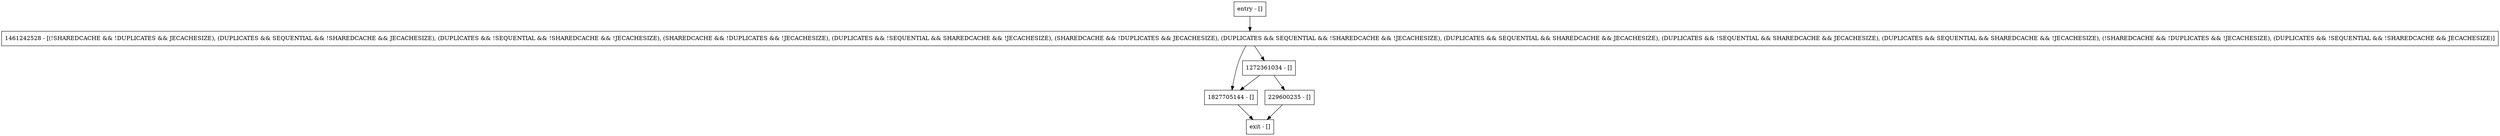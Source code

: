 digraph trackReservedFileRecords {
node [shape=record];
entry [label="entry - []"];
exit [label="exit - []"];
1827705144 [label="1827705144 - []"];
1272361034 [label="1272361034 - []"];
1461242528 [label="1461242528 - [(!SHAREDCACHE && !DUPLICATES && JECACHESIZE), (DUPLICATES && SEQUENTIAL && !SHAREDCACHE && JECACHESIZE), (DUPLICATES && !SEQUENTIAL && !SHAREDCACHE && !JECACHESIZE), (SHAREDCACHE && !DUPLICATES && !JECACHESIZE), (DUPLICATES && !SEQUENTIAL && SHAREDCACHE && !JECACHESIZE), (SHAREDCACHE && !DUPLICATES && JECACHESIZE), (DUPLICATES && SEQUENTIAL && !SHAREDCACHE && !JECACHESIZE), (DUPLICATES && SEQUENTIAL && SHAREDCACHE && JECACHESIZE), (DUPLICATES && !SEQUENTIAL && SHAREDCACHE && JECACHESIZE), (DUPLICATES && SEQUENTIAL && SHAREDCACHE && !JECACHESIZE), (!SHAREDCACHE && !DUPLICATES && !JECACHESIZE), (DUPLICATES && !SEQUENTIAL && !SHAREDCACHE && JECACHESIZE)]"];
229600235 [label="229600235 - []"];
entry;
exit;
entry -> 1461242528;
1827705144 -> exit;
1272361034 -> 1827705144;
1272361034 -> 229600235;
1461242528 -> 1827705144;
1461242528 -> 1272361034;
229600235 -> exit;
}
